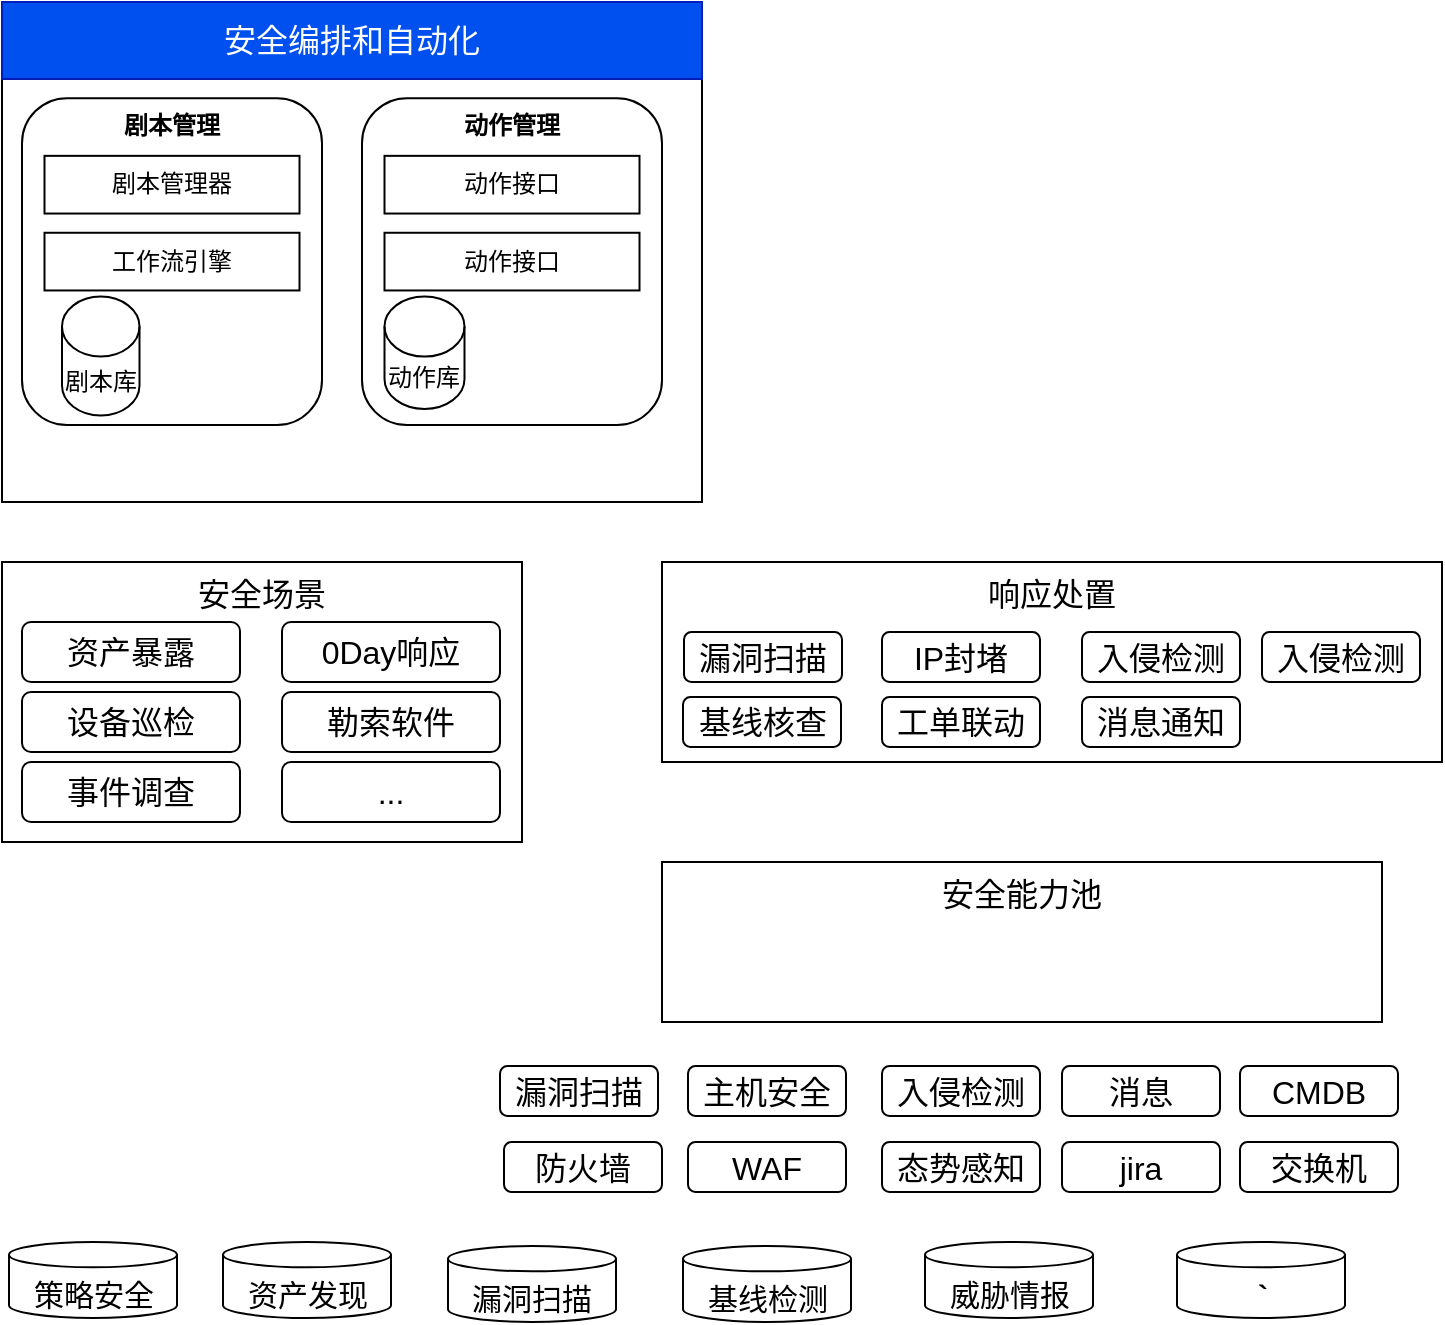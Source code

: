 <mxfile version="14.4.3" type="github">
  <diagram id="lgXi9MjqHc_8DvUxfvyU" name="Page-1">
    <mxGraphModel dx="981" dy="549" grid="1" gridSize="10" guides="1" tooltips="1" connect="1" arrows="1" fold="1" page="1" pageScale="1" pageWidth="827" pageHeight="1169" math="0" shadow="0">
      <root>
        <mxCell id="0" />
        <mxCell id="1" parent="0" />
        <mxCell id="vRhrMkSg3RcB3QoWlwg8-4" value="" style="group;fontStyle=1;fontSize=15;" vertex="1" connectable="0" parent="1">
          <mxGeometry x="100" y="40" width="350" height="250" as="geometry" />
        </mxCell>
        <mxCell id="vRhrMkSg3RcB3QoWlwg8-2" value="" style="rounded=0;whiteSpace=wrap;html=1;" vertex="1" parent="vRhrMkSg3RcB3QoWlwg8-4">
          <mxGeometry y="38.462" width="350" height="211.538" as="geometry" />
        </mxCell>
        <mxCell id="vRhrMkSg3RcB3QoWlwg8-3" value="安全编排和自动化" style="rounded=0;whiteSpace=wrap;html=1;fillColor=#0050ef;strokeColor=#001DBC;fontColor=#ffffff;fontSize=16;" vertex="1" parent="vRhrMkSg3RcB3QoWlwg8-4">
          <mxGeometry width="350" height="38.462" as="geometry" />
        </mxCell>
        <mxCell id="vRhrMkSg3RcB3QoWlwg8-5" value="剧本管理" style="rounded=1;whiteSpace=wrap;html=1;verticalAlign=top;fontStyle=1" vertex="1" parent="vRhrMkSg3RcB3QoWlwg8-4">
          <mxGeometry x="10" y="48.077" width="150" height="163.462" as="geometry" />
        </mxCell>
        <mxCell id="vRhrMkSg3RcB3QoWlwg8-6" value="剧本管理器" style="rounded=0;whiteSpace=wrap;html=1;" vertex="1" parent="vRhrMkSg3RcB3QoWlwg8-4">
          <mxGeometry x="21.25" y="76.923" width="127.5" height="28.846" as="geometry" />
        </mxCell>
        <mxCell id="vRhrMkSg3RcB3QoWlwg8-7" value="工作流引擎" style="rounded=0;whiteSpace=wrap;html=1;" vertex="1" parent="vRhrMkSg3RcB3QoWlwg8-4">
          <mxGeometry x="21.25" y="115.385" width="127.5" height="28.846" as="geometry" />
        </mxCell>
        <mxCell id="vRhrMkSg3RcB3QoWlwg8-15" value="剧本库" style="shape=cylinder3;whiteSpace=wrap;html=1;boundedLbl=1;backgroundOutline=1;size=15;" vertex="1" parent="vRhrMkSg3RcB3QoWlwg8-4">
          <mxGeometry x="30" y="147.31" width="38.75" height="59.42" as="geometry" />
        </mxCell>
        <mxCell id="vRhrMkSg3RcB3QoWlwg8-16" value="动作管理" style="rounded=1;whiteSpace=wrap;html=1;verticalAlign=top;fontStyle=1" vertex="1" parent="vRhrMkSg3RcB3QoWlwg8-4">
          <mxGeometry x="180" y="48.077" width="150" height="163.462" as="geometry" />
        </mxCell>
        <mxCell id="vRhrMkSg3RcB3QoWlwg8-18" value="动作接口" style="rounded=0;whiteSpace=wrap;html=1;" vertex="1" parent="vRhrMkSg3RcB3QoWlwg8-4">
          <mxGeometry x="191.25" y="115.385" width="127.5" height="28.846" as="geometry" />
        </mxCell>
        <mxCell id="vRhrMkSg3RcB3QoWlwg8-19" value="动作库" style="shape=cylinder3;whiteSpace=wrap;html=1;boundedLbl=1;backgroundOutline=1;size=15;" vertex="1" parent="vRhrMkSg3RcB3QoWlwg8-4">
          <mxGeometry x="191.25" y="147.31" width="40" height="56.15" as="geometry" />
        </mxCell>
        <mxCell id="vRhrMkSg3RcB3QoWlwg8-20" value="动作接口" style="rounded=0;whiteSpace=wrap;html=1;" vertex="1" parent="vRhrMkSg3RcB3QoWlwg8-4">
          <mxGeometry x="191.25" y="76.923" width="127.5" height="28.846" as="geometry" />
        </mxCell>
        <mxCell id="vRhrMkSg3RcB3QoWlwg8-21" value="安全场景" style="rounded=0;whiteSpace=wrap;html=1;fontSize=16;verticalAlign=top;" vertex="1" parent="1">
          <mxGeometry x="100" y="320" width="260" height="140" as="geometry" />
        </mxCell>
        <mxCell id="vRhrMkSg3RcB3QoWlwg8-22" value="事件调查" style="rounded=1;whiteSpace=wrap;html=1;fontSize=16;" vertex="1" parent="1">
          <mxGeometry x="110" y="420" width="109" height="30" as="geometry" />
        </mxCell>
        <mxCell id="vRhrMkSg3RcB3QoWlwg8-23" value="设备巡检" style="rounded=1;whiteSpace=wrap;html=1;fontSize=16;" vertex="1" parent="1">
          <mxGeometry x="110" y="385" width="109" height="30" as="geometry" />
        </mxCell>
        <mxCell id="vRhrMkSg3RcB3QoWlwg8-24" value="资产暴露" style="rounded=1;whiteSpace=wrap;html=1;fontSize=16;" vertex="1" parent="1">
          <mxGeometry x="110" y="350" width="109" height="30" as="geometry" />
        </mxCell>
        <mxCell id="vRhrMkSg3RcB3QoWlwg8-25" value="0Day响应" style="rounded=1;whiteSpace=wrap;html=1;fontSize=16;" vertex="1" parent="1">
          <mxGeometry x="240" y="350" width="109" height="30" as="geometry" />
        </mxCell>
        <mxCell id="vRhrMkSg3RcB3QoWlwg8-26" value="勒索软件" style="rounded=1;whiteSpace=wrap;html=1;fontSize=16;" vertex="1" parent="1">
          <mxGeometry x="240" y="385" width="109" height="30" as="geometry" />
        </mxCell>
        <mxCell id="vRhrMkSg3RcB3QoWlwg8-27" value="..." style="rounded=1;whiteSpace=wrap;html=1;fontSize=16;" vertex="1" parent="1">
          <mxGeometry x="240" y="420" width="109" height="30" as="geometry" />
        </mxCell>
        <mxCell id="vRhrMkSg3RcB3QoWlwg8-28" value="响应处置" style="rounded=0;whiteSpace=wrap;html=1;fontSize=16;verticalAlign=top;" vertex="1" parent="1">
          <mxGeometry x="430" y="320" width="390" height="100" as="geometry" />
        </mxCell>
        <mxCell id="vRhrMkSg3RcB3QoWlwg8-30" value="安全能力池" style="rounded=0;whiteSpace=wrap;html=1;fontSize=16;verticalAlign=top;" vertex="1" parent="1">
          <mxGeometry x="430" y="470" width="360" height="80" as="geometry" />
        </mxCell>
        <mxCell id="vRhrMkSg3RcB3QoWlwg8-31" value="策略安全" style="strokeWidth=1;html=1;shape=mxgraph.flowchart.database;whiteSpace=wrap;fontSize=15;verticalAlign=bottom;" vertex="1" parent="1">
          <mxGeometry x="103.5" y="660" width="84" height="38" as="geometry" />
        </mxCell>
        <mxCell id="vRhrMkSg3RcB3QoWlwg8-32" value="资产发现" style="strokeWidth=1;html=1;shape=mxgraph.flowchart.database;whiteSpace=wrap;fontSize=15;verticalAlign=bottom;" vertex="1" parent="1">
          <mxGeometry x="210.5" y="660" width="84" height="38" as="geometry" />
        </mxCell>
        <mxCell id="vRhrMkSg3RcB3QoWlwg8-33" value="漏洞扫描" style="strokeWidth=1;html=1;shape=mxgraph.flowchart.database;whiteSpace=wrap;fontSize=15;verticalAlign=bottom;" vertex="1" parent="1">
          <mxGeometry x="323" y="662" width="84" height="38" as="geometry" />
        </mxCell>
        <mxCell id="vRhrMkSg3RcB3QoWlwg8-34" value="基线检测" style="strokeWidth=1;html=1;shape=mxgraph.flowchart.database;whiteSpace=wrap;fontSize=15;verticalAlign=bottom;" vertex="1" parent="1">
          <mxGeometry x="440.5" y="662" width="84" height="38" as="geometry" />
        </mxCell>
        <mxCell id="vRhrMkSg3RcB3QoWlwg8-35" value="威胁情报" style="strokeWidth=1;html=1;shape=mxgraph.flowchart.database;whiteSpace=wrap;fontSize=15;verticalAlign=bottom;" vertex="1" parent="1">
          <mxGeometry x="561.5" y="660" width="84" height="38" as="geometry" />
        </mxCell>
        <mxCell id="vRhrMkSg3RcB3QoWlwg8-36" value="&lt;b&gt;```&lt;/b&gt;" style="strokeWidth=1;html=1;shape=mxgraph.flowchart.database;whiteSpace=wrap;fontSize=15;verticalAlign=bottom;" vertex="1" parent="1">
          <mxGeometry x="687.5" y="660" width="84" height="38" as="geometry" />
        </mxCell>
        <mxCell id="vRhrMkSg3RcB3QoWlwg8-37" value="漏洞扫描" style="rounded=1;whiteSpace=wrap;html=1;fontSize=16;" vertex="1" parent="1">
          <mxGeometry x="441" y="355" width="79" height="25" as="geometry" />
        </mxCell>
        <mxCell id="vRhrMkSg3RcB3QoWlwg8-38" value="基线核查" style="rounded=1;whiteSpace=wrap;html=1;fontSize=16;" vertex="1" parent="1">
          <mxGeometry x="440.5" y="387.5" width="79" height="25" as="geometry" />
        </mxCell>
        <mxCell id="vRhrMkSg3RcB3QoWlwg8-39" value="IP封堵" style="rounded=1;whiteSpace=wrap;html=1;fontSize=16;" vertex="1" parent="1">
          <mxGeometry x="540" y="355" width="79" height="25" as="geometry" />
        </mxCell>
        <mxCell id="vRhrMkSg3RcB3QoWlwg8-40" value="工单联动" style="rounded=1;whiteSpace=wrap;html=1;fontSize=16;" vertex="1" parent="1">
          <mxGeometry x="540" y="387.5" width="79" height="25" as="geometry" />
        </mxCell>
        <mxCell id="vRhrMkSg3RcB3QoWlwg8-42" value="入侵检测" style="rounded=1;whiteSpace=wrap;html=1;fontSize=16;" vertex="1" parent="1">
          <mxGeometry x="640" y="355" width="79" height="25" as="geometry" />
        </mxCell>
        <mxCell id="vRhrMkSg3RcB3QoWlwg8-43" value="消息通知" style="rounded=1;whiteSpace=wrap;html=1;fontSize=16;" vertex="1" parent="1">
          <mxGeometry x="640" y="387.5" width="79" height="25" as="geometry" />
        </mxCell>
        <mxCell id="vRhrMkSg3RcB3QoWlwg8-44" value="入侵检测" style="rounded=1;whiteSpace=wrap;html=1;fontSize=16;" vertex="1" parent="1">
          <mxGeometry x="730" y="355" width="79" height="25" as="geometry" />
        </mxCell>
        <mxCell id="vRhrMkSg3RcB3QoWlwg8-46" value="漏洞扫描" style="rounded=1;whiteSpace=wrap;html=1;fontSize=16;" vertex="1" parent="1">
          <mxGeometry x="349" y="572" width="79" height="25" as="geometry" />
        </mxCell>
        <mxCell id="vRhrMkSg3RcB3QoWlwg8-47" value="主机安全" style="rounded=1;whiteSpace=wrap;html=1;fontSize=16;" vertex="1" parent="1">
          <mxGeometry x="443" y="572" width="79" height="25" as="geometry" />
        </mxCell>
        <mxCell id="vRhrMkSg3RcB3QoWlwg8-48" value="入侵检测" style="rounded=1;whiteSpace=wrap;html=1;fontSize=16;" vertex="1" parent="1">
          <mxGeometry x="540" y="572" width="79" height="25" as="geometry" />
        </mxCell>
        <mxCell id="vRhrMkSg3RcB3QoWlwg8-49" value="消息" style="rounded=1;whiteSpace=wrap;html=1;fontSize=16;" vertex="1" parent="1">
          <mxGeometry x="630" y="572" width="79" height="25" as="geometry" />
        </mxCell>
        <mxCell id="vRhrMkSg3RcB3QoWlwg8-50" value="CMDB" style="rounded=1;whiteSpace=wrap;html=1;fontSize=16;" vertex="1" parent="1">
          <mxGeometry x="719" y="572" width="79" height="25" as="geometry" />
        </mxCell>
        <mxCell id="vRhrMkSg3RcB3QoWlwg8-51" value="防火墙" style="rounded=1;whiteSpace=wrap;html=1;fontSize=16;" vertex="1" parent="1">
          <mxGeometry x="351" y="610" width="79" height="25" as="geometry" />
        </mxCell>
        <mxCell id="vRhrMkSg3RcB3QoWlwg8-52" value="WAF" style="rounded=1;whiteSpace=wrap;html=1;fontSize=16;" vertex="1" parent="1">
          <mxGeometry x="443" y="610" width="79" height="25" as="geometry" />
        </mxCell>
        <mxCell id="vRhrMkSg3RcB3QoWlwg8-53" value="态势感知" style="rounded=1;whiteSpace=wrap;html=1;fontSize=16;" vertex="1" parent="1">
          <mxGeometry x="540" y="610" width="79" height="25" as="geometry" />
        </mxCell>
        <mxCell id="vRhrMkSg3RcB3QoWlwg8-54" value="jira" style="rounded=1;whiteSpace=wrap;html=1;fontSize=16;" vertex="1" parent="1">
          <mxGeometry x="630" y="610" width="79" height="25" as="geometry" />
        </mxCell>
        <mxCell id="vRhrMkSg3RcB3QoWlwg8-55" value="交换机" style="rounded=1;whiteSpace=wrap;html=1;fontSize=16;" vertex="1" parent="1">
          <mxGeometry x="719" y="610" width="79" height="25" as="geometry" />
        </mxCell>
      </root>
    </mxGraphModel>
  </diagram>
</mxfile>
